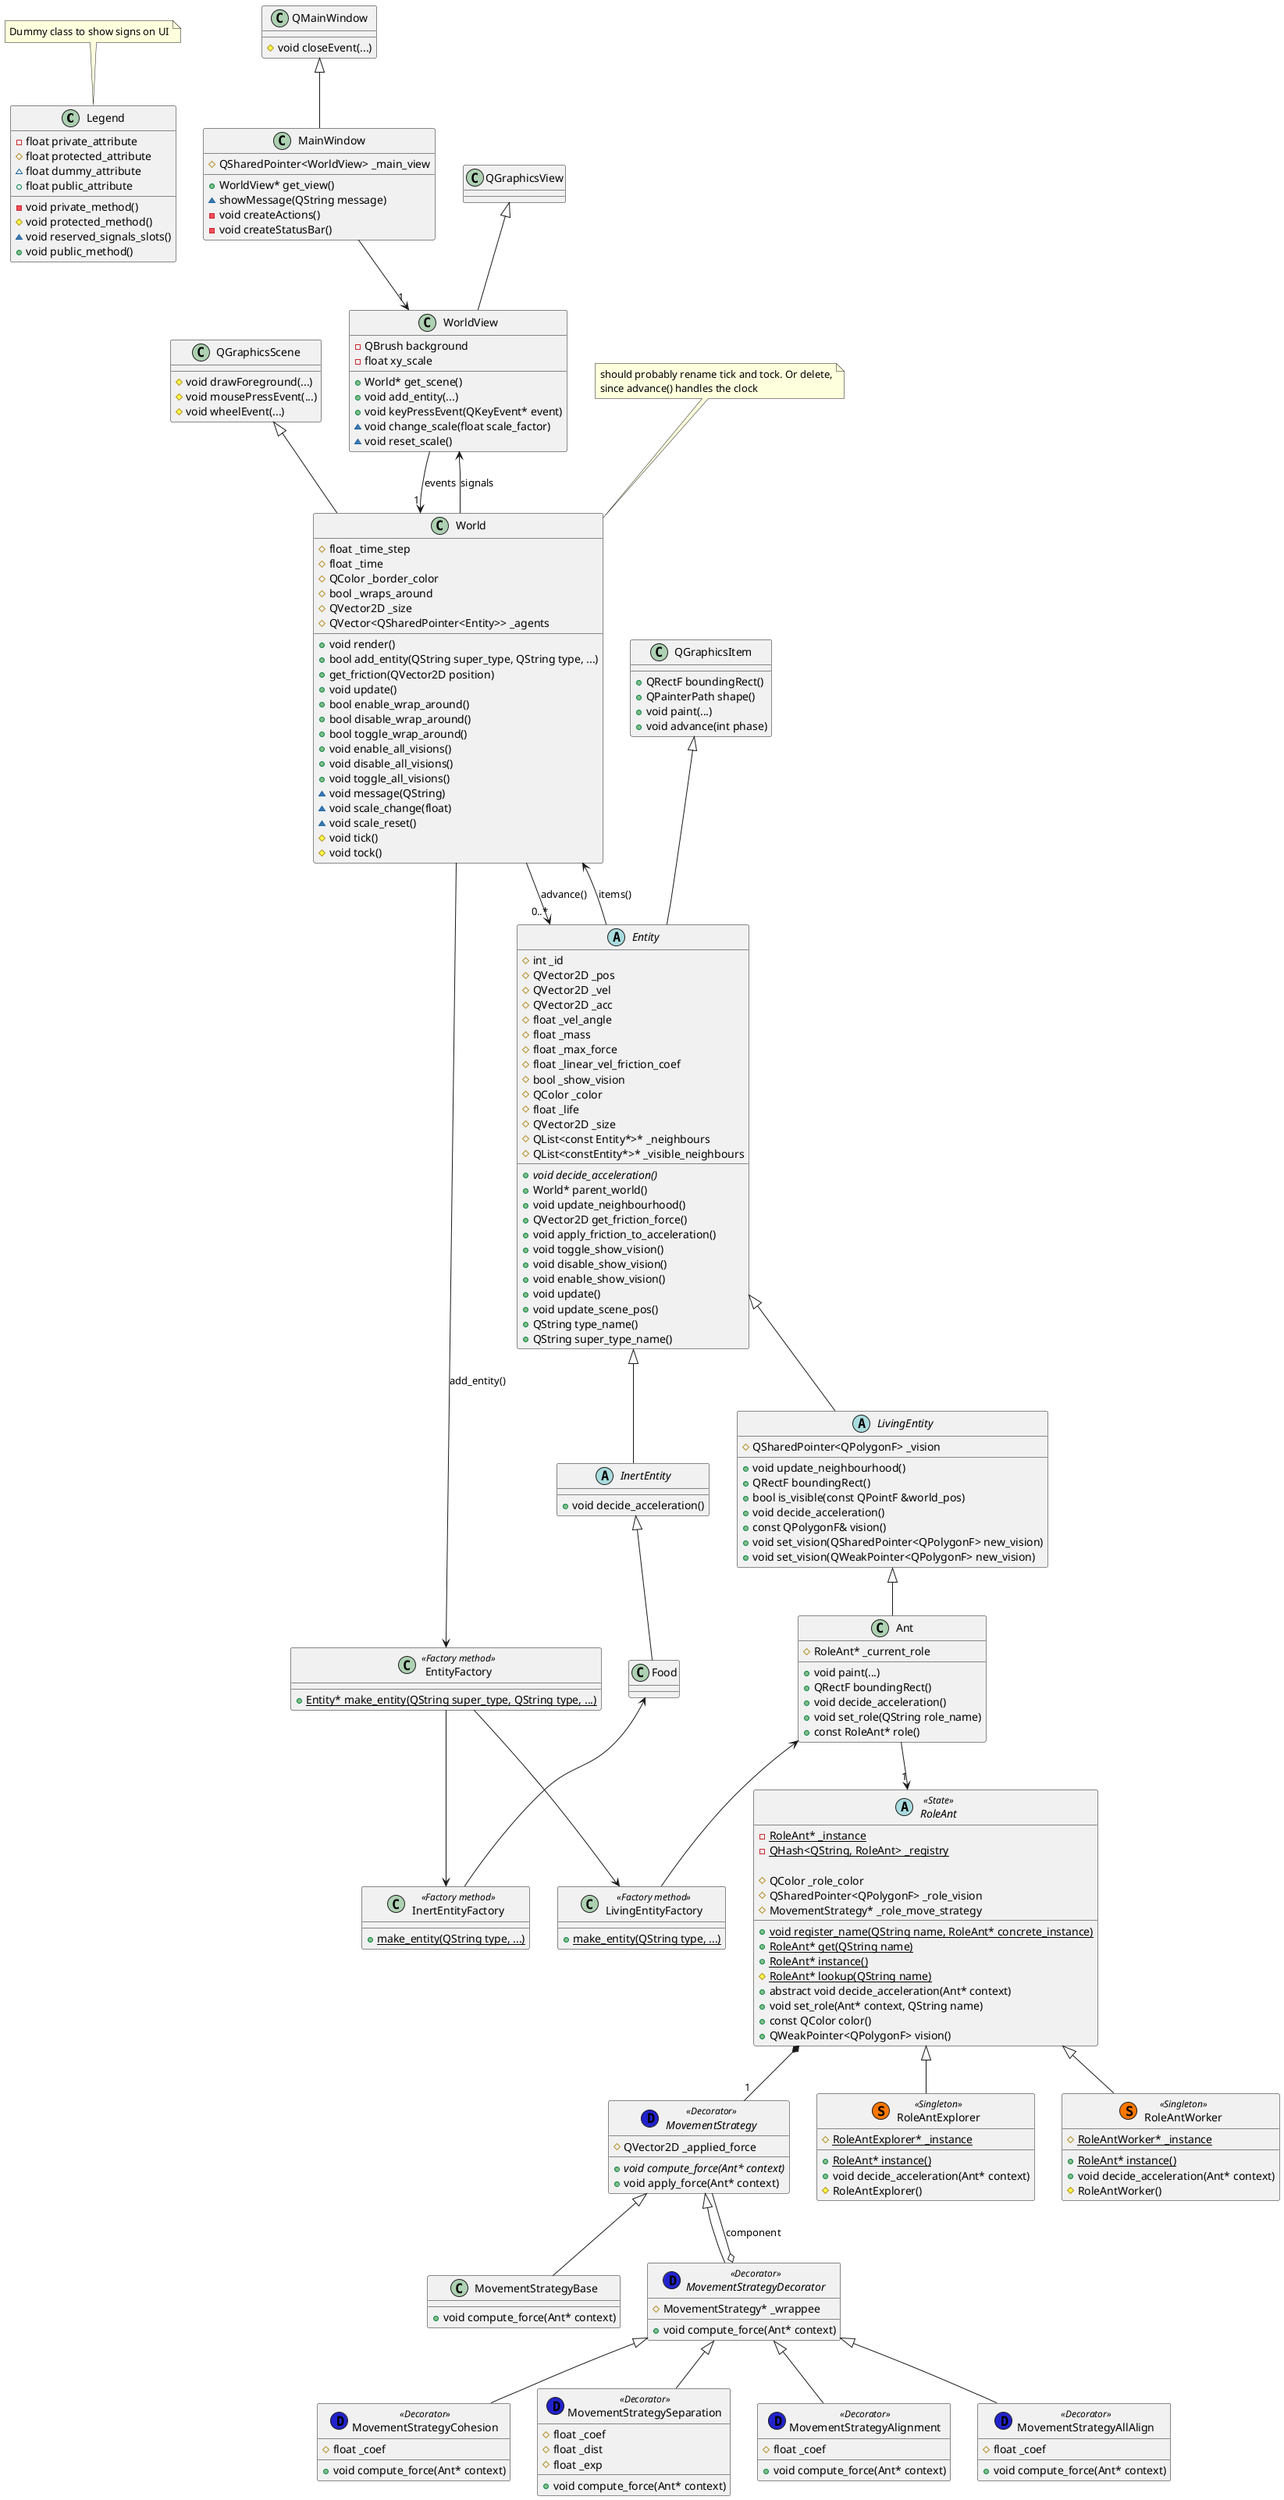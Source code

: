 @startuml

class Legend {
    -void private_method()
    #void protected_method()
    ~void reserved_signals_slots()
    +void public_method()

    -float private_attribute
    #float protected_attribute
    ~float dummy_attribute
    +float public_attribute
}
note top: Dummy class to show signs on UI

class MainWindow {
    #QSharedPointer<WorldView> _main_view

    +WorldView* get_view()
    ~showMessage(QString message)
    -void createActions()
    -void createStatusBar()
}

class QMainWindow {
    #void closeEvent(...)
}

class QGraphicsView

class QGraphicsScene {
    #void drawForeground(...)
    #void mousePressEvent(...)
    #void wheelEvent(...)
}

class QGraphicsItem {
    +QRectF boundingRect()
    +QPainterPath shape()
    +void paint(...)
    +void advance(int phase)
}

class WorldView {
    -QBrush background
    -float xy_scale

    +World* get_scene()
    +void add_entity(...)
    +void keyPressEvent(QKeyEvent* event)
    ~void change_scale(float scale_factor)
    ~void reset_scale()
}

class World {
    #float _time_step
    #float _time
    #QColor _border_color
    #bool _wraps_around
    #QVector2D _size
    #QVector<QSharedPointer<Entity>> _agents

    +void render()
    +bool add_entity(QString super_type, QString type, ...)
    +get_friction(QVector2D position)
    +void update()
    +bool enable_wrap_around()
    +bool disable_wrap_around()
    +bool toggle_wrap_around()
    +void enable_all_visions()
    +void disable_all_visions()
    +void toggle_all_visions()
    ~void message(QString)
    ~void scale_change(float)
    ~void scale_reset()
    #void tick()
    #void tock()
}
note top: should probably rename tick and tock. Or delete,\nsince advance() handles the clock

abstract class Entity {
#int _id
#QVector2D _pos
#QVector2D _vel
#QVector2D _acc
#float _vel_angle
#float _mass
#float _max_force
#float _linear_vel_friction_coef
#bool _show_vision
#QColor _color
#float _life
#QVector2D _size
#QList<const Entity*>* _neighbours
#QList<constEntity*>* _visible_neighbours

+{abstract} void decide_acceleration()
+World* parent_world()
+void update_neighbourhood()
+QVector2D get_friction_force()
+void apply_friction_to_acceleration()
+void toggle_show_vision()
+void disable_show_vision()
+void enable_show_vision()
+void update()
+void update_scene_pos()
+QString type_name()
+QString super_type_name()
}

abstract class LivingEntity {
#QSharedPointer<QPolygonF> _vision


+void update_neighbourhood()
+QRectF boundingRect()
+bool is_visible(const QPointF &world_pos)
+void decide_acceleration()
+const QPolygonF& vision()
+void set_vision(QSharedPointer<QPolygonF> new_vision)
+void set_vision(QWeakPointer<QPolygonF> new_vision)
}

abstract class InertEntity {
+void decide_acceleration()
}

class Ant {
    #RoleAnt* _current_role

    +void paint(...)
    +QRectF boundingRect()
    +void decide_acceleration()
    +void set_role(QString role_name)
    +const RoleAnt* role()
}

class Food

abstract class MovementStrategy << (D,#2222CC) Decorator >> {
#QVector2D _applied_force

+{abstract} void compute_force(Ant* context)
+void apply_force(Ant* context)
}

class MovementStrategyBase {
    +void compute_force(Ant* context)
}

abstract class MovementStrategyDecorator << (D,#2222CC) Decorator >> {
#MovementStrategy* _wrappee

+void compute_force(Ant* context)
}

class MovementStrategyCohesion << (D,#2222CC) Decorator >> {
    #float _coef

    +void compute_force(Ant* context)
}

class MovementStrategySeparation << (D,#2222CC) Decorator >> {
    #float _coef
    #float _dist
    #float _exp

    +void compute_force(Ant* context)
}

class MovementStrategyAlignment << (D,#2222CC) Decorator >> {
    #float _coef

    +void compute_force(Ant* context)
}

class MovementStrategyAllAlign << (D,#2222CC) Decorator >> {
    #float _coef

    +void compute_force(Ant* context)
}

abstract class RoleAnt << State >> {
+{static} void register_name(QString name, RoleAnt* concrete_instance)
+{static} RoleAnt* get(QString name)
+{static} RoleAnt* instance()
-{static} RoleAnt* _instance
-{static} QHash<QString, RoleAnt> _registry

#{static} RoleAnt* lookup(QString name)
#QColor _role_color
#QSharedPointer<QPolygonF> _role_vision
#MovementStrategy* _role_move_strategy

+abstract void decide_acceleration(Ant* context)
+void set_role(Ant* context, QString name)
+const QColor color()
+QWeakPointer<QPolygonF> vision()
}

class RoleAntExplorer << (S,#FF7700) Singleton >> {
    #{static} RoleAntExplorer* _instance

    +{static} RoleAnt* instance()
    +void decide_acceleration(Ant* context)
    #RoleAntExplorer()
}

class RoleAntWorker << (S,#FF7700) Singleton >> {
    #{static} RoleAntWorker* _instance

    +{static} RoleAnt* instance()
    +void decide_acceleration(Ant* context)
    #RoleAntWorker()
}

class EntityFactory << Factory method >> {
    +{static} Entity* make_entity(QString super_type, QString type, ...)
}

class LivingEntityFactory << Factory method >> {
    +{static} make_entity(QString type, ...)
}

class InertEntityFactory << Factory method >> {
    +{static} make_entity(QString type, ...)
}   

QMainWindow <|-- MainWindow
MainWindow --> "1" WorldView

QGraphicsView <|-- WorldView

QGraphicsScene <|-- World

QGraphicsItem <|-- Entity

WorldView --> "1" World : events
World --> WorldView : signals

World --> "0..*" Entity : advance()
Entity --> World : items()
World --> EntityFactory : add_entity()

EntityFactory --> LivingEntityFactory
EntityFactory --> InertEntityFactory

Ant <-- LivingEntityFactory
Food <-- InertEntityFactory

Entity <|-- LivingEntity
LivingEntity <|-- Ant

Entity <|-- InertEntity
InertEntity <|-- Food

Ant --> "1" RoleAnt
RoleAnt <|-- RoleAntWorker
RoleAnt <|-- RoleAntExplorer

RoleAnt *-- "1" MovementStrategy
MovementStrategy <|-- MovementStrategyBase
MovementStrategy <|-- MovementStrategyDecorator
MovementStrategyDecorator <|-- MovementStrategyCohesion
MovementStrategyDecorator <|-- MovementStrategySeparation
MovementStrategyDecorator <|-- MovementStrategyAlignment
MovementStrategyDecorator <|-- MovementStrategyAllAlign

MovementStrategyDecorator o-- MovementStrategy : component

@enduml
